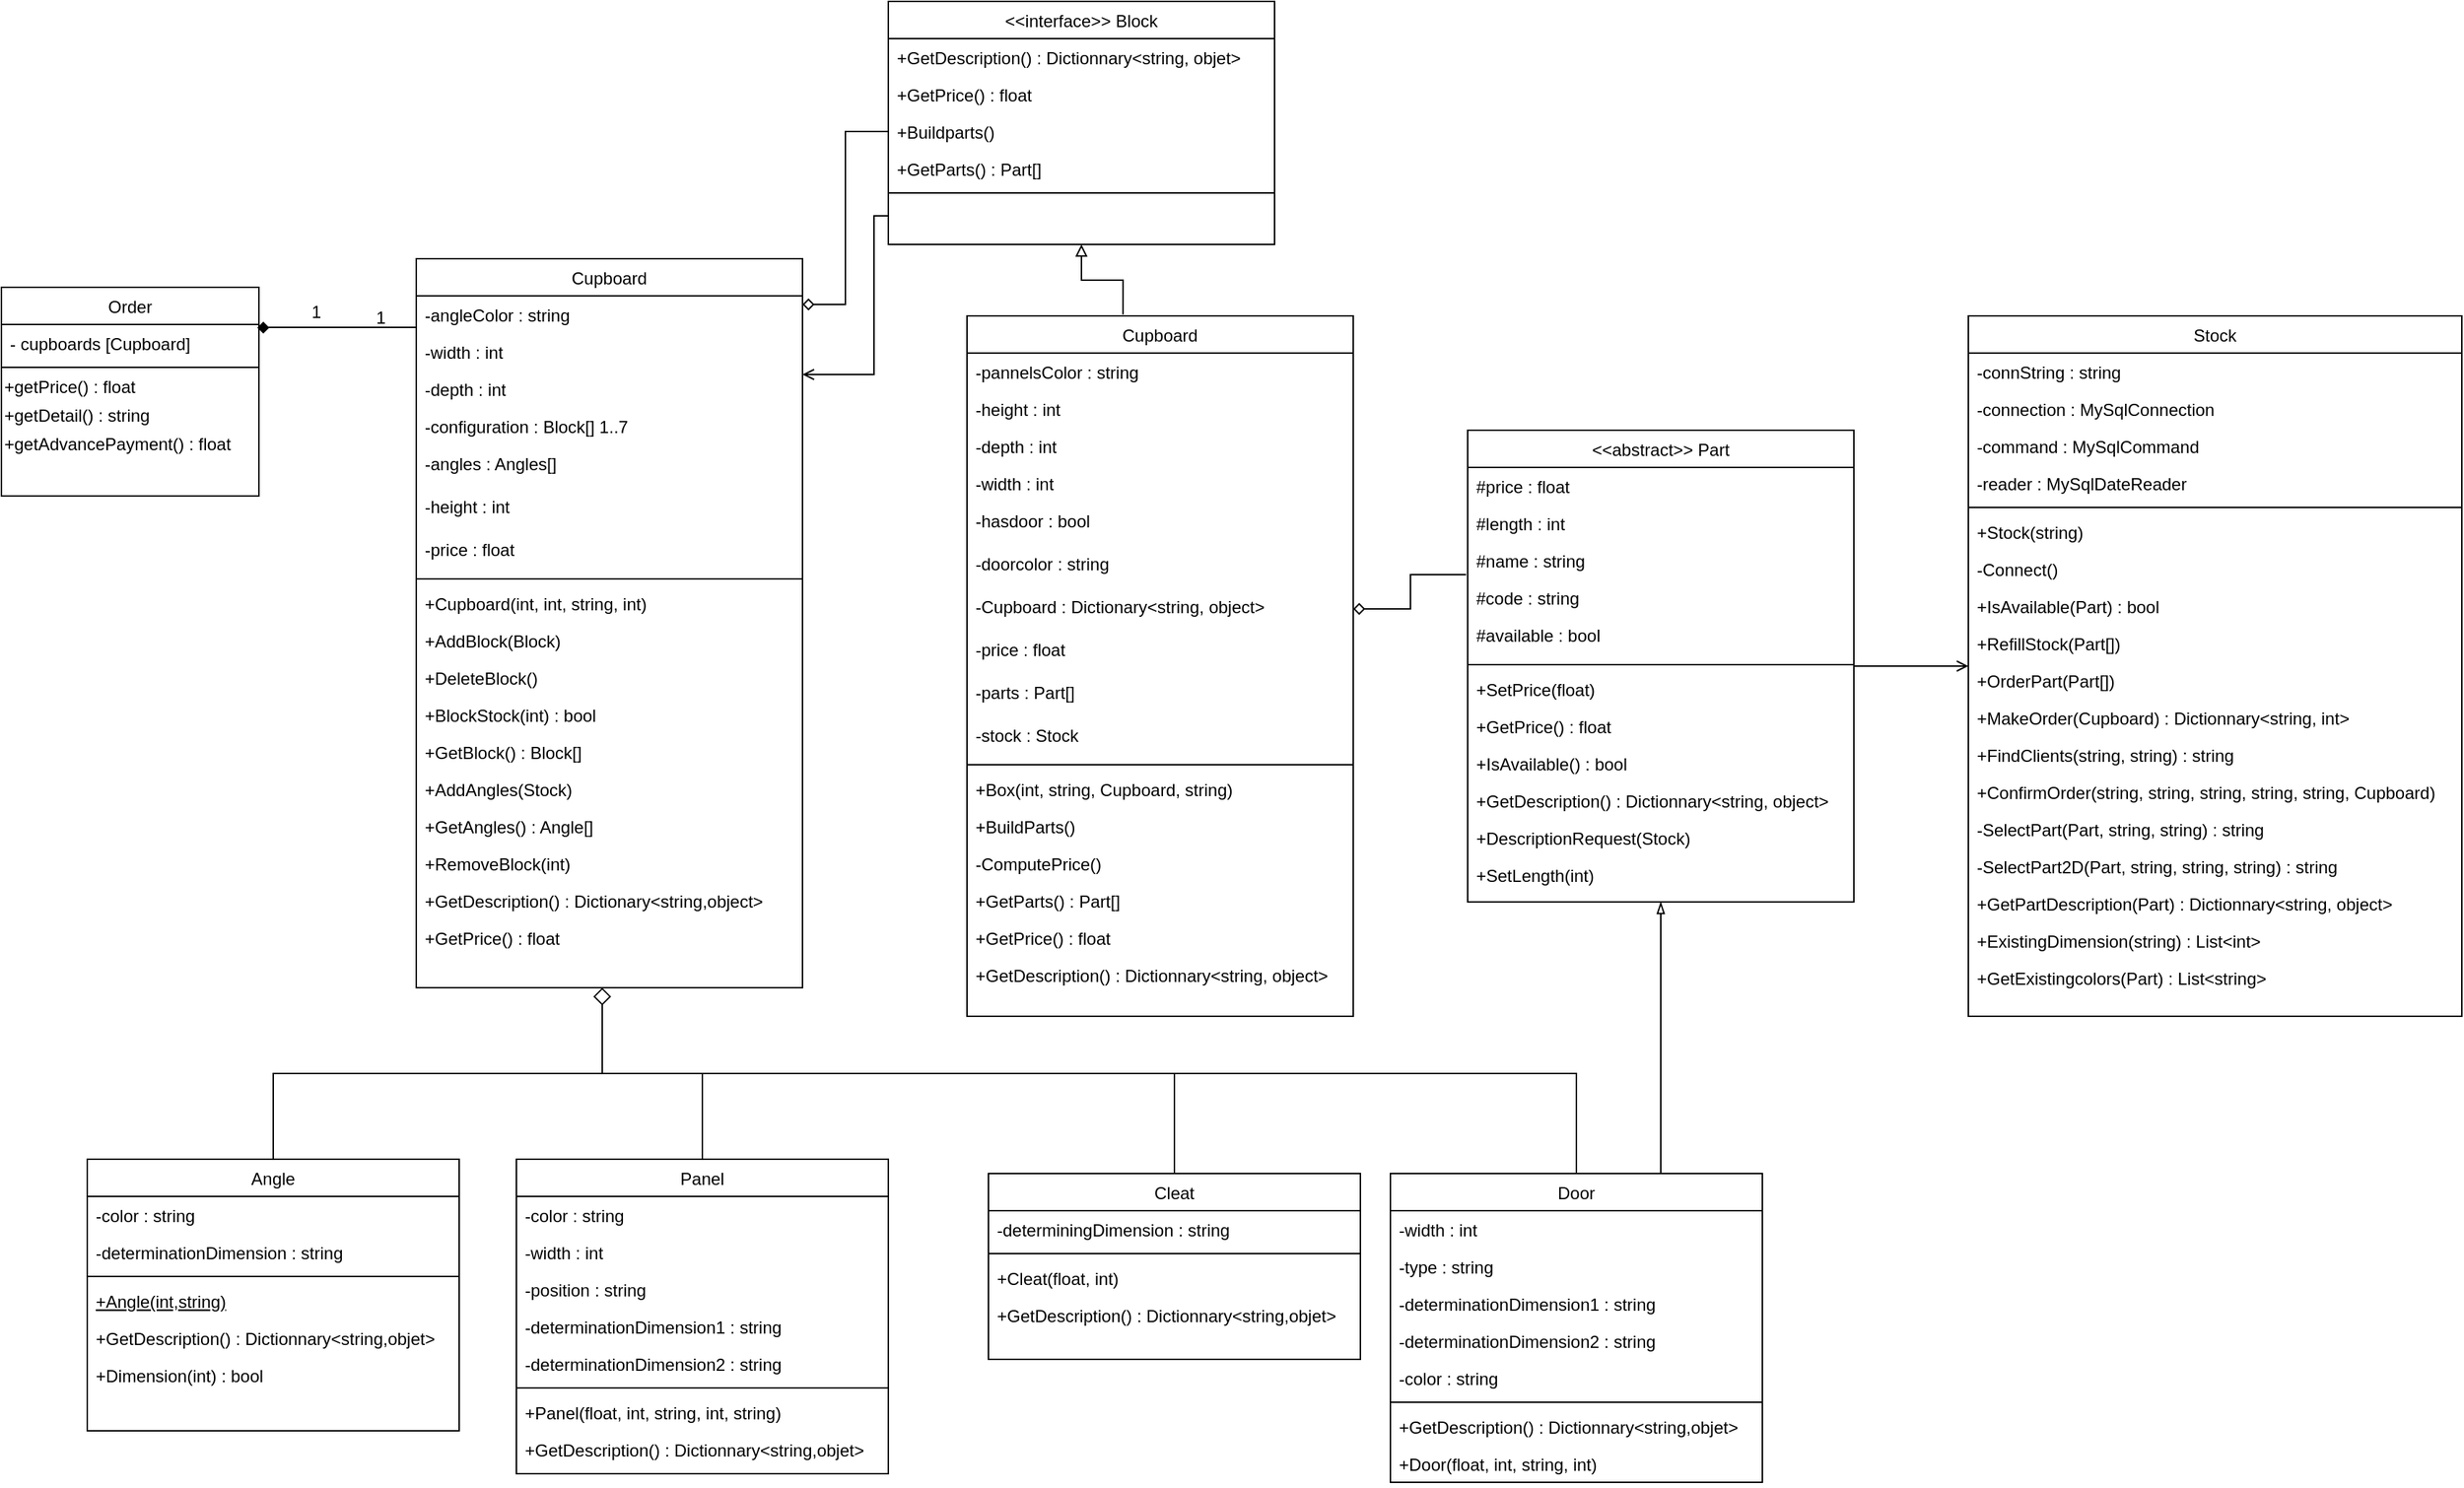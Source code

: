 <mxfile version="12.7.7" type="google"><diagram id="C5RBs43oDa-KdzZeNtuy" name="Page-1"><mxGraphModel dx="1422" dy="1931" grid="1" gridSize="10" guides="1" tooltips="1" connect="1" arrows="1" fold="1" page="1" pageScale="1" pageWidth="827" pageHeight="1169" math="0" shadow="0"><root><mxCell id="WIyWlLk6GJQsqaUBKTNV-0"/><mxCell id="WIyWlLk6GJQsqaUBKTNV-1" parent="WIyWlLk6GJQsqaUBKTNV-0"/><mxCell id="zkfFHV4jXpPFQw0GAbJ--0" value="Order" style="swimlane;fontStyle=0;align=center;verticalAlign=top;childLayout=stackLayout;horizontal=1;startSize=26;horizontalStack=0;resizeParent=1;resizeLast=0;collapsible=1;marginBottom=0;rounded=0;shadow=0;strokeWidth=1;" parent="WIyWlLk6GJQsqaUBKTNV-1" vertex="1"><mxGeometry x="140" y="130" width="180" height="146" as="geometry"><mxRectangle x="230" y="140" width="160" height="26" as="alternateBounds"/></mxGeometry></mxCell><mxCell id="zkfFHV4jXpPFQw0GAbJ--1" value="- cupboards [Cupboard]&#10;" style="text;align=left;verticalAlign=top;spacingLeft=4;spacingRight=4;overflow=hidden;rotatable=0;points=[[0,0.5],[1,0.5]];portConstraint=eastwest;" parent="zkfFHV4jXpPFQw0GAbJ--0" vertex="1"><mxGeometry y="26" width="180" height="26" as="geometry"/></mxCell><mxCell id="zkfFHV4jXpPFQw0GAbJ--4" value="" style="line;html=1;strokeWidth=1;align=left;verticalAlign=middle;spacingTop=-1;spacingLeft=3;spacingRight=3;rotatable=0;labelPosition=right;points=[];portConstraint=eastwest;" parent="zkfFHV4jXpPFQw0GAbJ--0" vertex="1"><mxGeometry y="52" width="180" height="8" as="geometry"/></mxCell><mxCell id="4ODby56vfTiv2fJIroVf-7" value="+getPrice() : float" style="text;html=1;align=left;verticalAlign=middle;resizable=0;points=[];autosize=1;" vertex="1" parent="zkfFHV4jXpPFQw0GAbJ--0"><mxGeometry y="60" width="180" height="20" as="geometry"/></mxCell><mxCell id="4ODby56vfTiv2fJIroVf-6" value="&lt;span style=&quot;&quot;&gt;+getDetail() : string&lt;/span&gt;" style="text;html=1;align=left;verticalAlign=middle;resizable=0;points=[];autosize=1;" vertex="1" parent="zkfFHV4jXpPFQw0GAbJ--0"><mxGeometry y="80" width="180" height="20" as="geometry"/></mxCell><mxCell id="4ODby56vfTiv2fJIroVf-5" value="&lt;span style=&quot;&quot;&gt;+getAdvancePayment() : float&lt;/span&gt;" style="text;html=1;align=left;verticalAlign=middle;resizable=0;points=[];autosize=1;" vertex="1" parent="zkfFHV4jXpPFQw0GAbJ--0"><mxGeometry y="100" width="180" height="20" as="geometry"/></mxCell><mxCell id="zkfFHV4jXpPFQw0GAbJ--6" value="Angle" style="swimlane;fontStyle=0;align=center;verticalAlign=top;childLayout=stackLayout;horizontal=1;startSize=26;horizontalStack=0;resizeParent=1;resizeLast=0;collapsible=1;marginBottom=0;rounded=0;shadow=0;strokeWidth=1;" parent="WIyWlLk6GJQsqaUBKTNV-1" vertex="1"><mxGeometry x="200" y="740" width="260" height="190" as="geometry"><mxRectangle x="130" y="380" width="160" height="26" as="alternateBounds"/></mxGeometry></mxCell><mxCell id="zkfFHV4jXpPFQw0GAbJ--7" value="-color : string" style="text;align=left;verticalAlign=top;spacingLeft=4;spacingRight=4;overflow=hidden;rotatable=0;points=[[0,0.5],[1,0.5]];portConstraint=eastwest;" parent="zkfFHV4jXpPFQw0GAbJ--6" vertex="1"><mxGeometry y="26" width="260" height="26" as="geometry"/></mxCell><mxCell id="zkfFHV4jXpPFQw0GAbJ--8" value="-determinationDimension : string" style="text;align=left;verticalAlign=top;spacingLeft=4;spacingRight=4;overflow=hidden;rotatable=0;points=[[0,0.5],[1,0.5]];portConstraint=eastwest;rounded=0;shadow=0;html=0;" parent="zkfFHV4jXpPFQw0GAbJ--6" vertex="1"><mxGeometry y="52" width="260" height="26" as="geometry"/></mxCell><mxCell id="zkfFHV4jXpPFQw0GAbJ--9" value="" style="line;html=1;strokeWidth=1;align=left;verticalAlign=middle;spacingTop=-1;spacingLeft=3;spacingRight=3;rotatable=0;labelPosition=right;points=[];portConstraint=eastwest;" parent="zkfFHV4jXpPFQw0GAbJ--6" vertex="1"><mxGeometry y="78" width="260" height="8" as="geometry"/></mxCell><mxCell id="zkfFHV4jXpPFQw0GAbJ--10" value="+Angle(int,string)" style="text;align=left;verticalAlign=top;spacingLeft=4;spacingRight=4;overflow=hidden;rotatable=0;points=[[0,0.5],[1,0.5]];portConstraint=eastwest;fontStyle=4" parent="zkfFHV4jXpPFQw0GAbJ--6" vertex="1"><mxGeometry y="86" width="260" height="26" as="geometry"/></mxCell><mxCell id="4ODby56vfTiv2fJIroVf-28" value="+GetDescription() : Dictionnary&lt;string,objet&gt;" style="text;align=left;verticalAlign=top;spacingLeft=4;spacingRight=4;overflow=hidden;rotatable=0;points=[[0,0.5],[1,0.5]];portConstraint=eastwest;" vertex="1" parent="zkfFHV4jXpPFQw0GAbJ--6"><mxGeometry y="112" width="260" height="26" as="geometry"/></mxCell><mxCell id="4ODby56vfTiv2fJIroVf-26" value="+Dimension(int) : bool" style="text;align=left;verticalAlign=top;spacingLeft=4;spacingRight=4;overflow=hidden;rotatable=0;points=[[0,0.5],[1,0.5]];portConstraint=eastwest;" vertex="1" parent="zkfFHV4jXpPFQw0GAbJ--6"><mxGeometry y="138" width="260" height="26" as="geometry"/></mxCell><mxCell id="zkfFHV4jXpPFQw0GAbJ--12" value="" style="endArrow=diamond;endSize=10;endFill=0;shadow=0;strokeWidth=1;rounded=0;edgeStyle=elbowEdgeStyle;elbow=vertical;" parent="WIyWlLk6GJQsqaUBKTNV-1" source="zkfFHV4jXpPFQw0GAbJ--6" edge="1"><mxGeometry width="160" relative="1" as="geometry"><mxPoint x="200" y="203" as="sourcePoint"/><mxPoint x="560" y="620" as="targetPoint"/></mxGeometry></mxCell><mxCell id="4ODby56vfTiv2fJIroVf-38" value="" style="edgeStyle=orthogonalEdgeStyle;rounded=0;orthogonalLoop=1;jettySize=auto;html=1;endArrow=none;endFill=0;" edge="1" parent="WIyWlLk6GJQsqaUBKTNV-1" target="4ODby56vfTiv2fJIroVf-29"><mxGeometry relative="1" as="geometry"><mxPoint x="630" y="680" as="sourcePoint"/><Array as="points"><mxPoint x="610" y="680"/><mxPoint x="950" y="680"/></Array></mxGeometry></mxCell><mxCell id="zkfFHV4jXpPFQw0GAbJ--13" value="Panel" style="swimlane;fontStyle=0;align=center;verticalAlign=top;childLayout=stackLayout;horizontal=1;startSize=26;horizontalStack=0;resizeParent=1;resizeLast=0;collapsible=1;marginBottom=0;rounded=0;shadow=0;strokeWidth=1;" parent="WIyWlLk6GJQsqaUBKTNV-1" vertex="1"><mxGeometry x="500" y="740" width="260" height="220" as="geometry"><mxRectangle x="340" y="380" width="170" height="26" as="alternateBounds"/></mxGeometry></mxCell><mxCell id="zkfFHV4jXpPFQw0GAbJ--14" value="-color : string" style="text;align=left;verticalAlign=top;spacingLeft=4;spacingRight=4;overflow=hidden;rotatable=0;points=[[0,0.5],[1,0.5]];portConstraint=eastwest;" parent="zkfFHV4jXpPFQw0GAbJ--13" vertex="1"><mxGeometry y="26" width="260" height="26" as="geometry"/></mxCell><mxCell id="4ODby56vfTiv2fJIroVf-20" value="-width : int" style="text;align=left;verticalAlign=top;spacingLeft=4;spacingRight=4;overflow=hidden;rotatable=0;points=[[0,0.5],[1,0.5]];portConstraint=eastwest;" vertex="1" parent="zkfFHV4jXpPFQw0GAbJ--13"><mxGeometry y="52" width="260" height="26" as="geometry"/></mxCell><mxCell id="4ODby56vfTiv2fJIroVf-21" value="-position : string" style="text;align=left;verticalAlign=top;spacingLeft=4;spacingRight=4;overflow=hidden;rotatable=0;points=[[0,0.5],[1,0.5]];portConstraint=eastwest;" vertex="1" parent="zkfFHV4jXpPFQw0GAbJ--13"><mxGeometry y="78" width="260" height="26" as="geometry"/></mxCell><mxCell id="4ODby56vfTiv2fJIroVf-22" value="-determinationDimension1 : string" style="text;align=left;verticalAlign=top;spacingLeft=4;spacingRight=4;overflow=hidden;rotatable=0;points=[[0,0.5],[1,0.5]];portConstraint=eastwest;" vertex="1" parent="zkfFHV4jXpPFQw0GAbJ--13"><mxGeometry y="104" width="260" height="26" as="geometry"/></mxCell><mxCell id="4ODby56vfTiv2fJIroVf-23" value="-determinationDimension2 : string" style="text;align=left;verticalAlign=top;spacingLeft=4;spacingRight=4;overflow=hidden;rotatable=0;points=[[0,0.5],[1,0.5]];portConstraint=eastwest;" vertex="1" parent="zkfFHV4jXpPFQw0GAbJ--13"><mxGeometry y="130" width="260" height="26" as="geometry"/></mxCell><mxCell id="zkfFHV4jXpPFQw0GAbJ--15" value="" style="line;html=1;strokeWidth=1;align=left;verticalAlign=middle;spacingTop=-1;spacingLeft=3;spacingRight=3;rotatable=0;labelPosition=right;points=[];portConstraint=eastwest;" parent="zkfFHV4jXpPFQw0GAbJ--13" vertex="1"><mxGeometry y="156" width="260" height="8" as="geometry"/></mxCell><mxCell id="zkfFHV4jXpPFQw0GAbJ--11" value="+Panel(float, int, string, int, string)" style="text;align=left;verticalAlign=top;spacingLeft=4;spacingRight=4;overflow=hidden;rotatable=0;points=[[0,0.5],[1,0.5]];portConstraint=eastwest;" parent="zkfFHV4jXpPFQw0GAbJ--13" vertex="1"><mxGeometry y="164" width="260" height="26" as="geometry"/></mxCell><mxCell id="4ODby56vfTiv2fJIroVf-24" value="+GetDescription() : Dictionnary&lt;string,objet&gt;" style="text;align=left;verticalAlign=top;spacingLeft=4;spacingRight=4;overflow=hidden;rotatable=0;points=[[0,0.5],[1,0.5]];portConstraint=eastwest;" vertex="1" parent="zkfFHV4jXpPFQw0GAbJ--13"><mxGeometry y="190" width="260" height="26" as="geometry"/></mxCell><mxCell id="4ODby56vfTiv2fJIroVf-70" value="" style="edgeStyle=orthogonalEdgeStyle;rounded=0;orthogonalLoop=1;jettySize=auto;html=1;endArrow=none;endFill=0;" edge="1" parent="WIyWlLk6GJQsqaUBKTNV-1" source="4ODby56vfTiv2fJIroVf-29" target="4ODby56vfTiv2fJIroVf-61"><mxGeometry relative="1" as="geometry"><Array as="points"><mxPoint x="950" y="680"/><mxPoint x="1290" y="680"/></Array></mxGeometry></mxCell><mxCell id="4ODby56vfTiv2fJIroVf-179" value="" style="edgeStyle=orthogonalEdgeStyle;rounded=0;orthogonalLoop=1;jettySize=auto;html=1;endArrow=blockThin;endFill=0;exitX=0.75;exitY=0;exitDx=0;exitDy=0;entryX=0.5;entryY=1;entryDx=0;entryDy=0;" edge="1" parent="WIyWlLk6GJQsqaUBKTNV-1" source="4ODby56vfTiv2fJIroVf-29" target="4ODby56vfTiv2fJIroVf-125"><mxGeometry relative="1" as="geometry"><mxPoint x="1210" y="560" as="targetPoint"/><Array as="points"><mxPoint x="1300" y="750"/></Array></mxGeometry></mxCell><mxCell id="4ODby56vfTiv2fJIroVf-29" value="Door" style="swimlane;fontStyle=0;align=center;verticalAlign=top;childLayout=stackLayout;horizontal=1;startSize=26;horizontalStack=0;resizeParent=1;resizeLast=0;collapsible=1;marginBottom=0;rounded=0;shadow=0;strokeWidth=1;" vertex="1" parent="WIyWlLk6GJQsqaUBKTNV-1"><mxGeometry x="1111" y="750" width="260" height="216" as="geometry"><mxRectangle x="340" y="380" width="170" height="26" as="alternateBounds"/></mxGeometry></mxCell><mxCell id="4ODby56vfTiv2fJIroVf-59" value="-width : int" style="text;align=left;verticalAlign=top;spacingLeft=4;spacingRight=4;overflow=hidden;rotatable=0;points=[[0,0.5],[1,0.5]];portConstraint=eastwest;" vertex="1" parent="4ODby56vfTiv2fJIroVf-29"><mxGeometry y="26" width="260" height="26" as="geometry"/></mxCell><mxCell id="4ODby56vfTiv2fJIroVf-31" value="-type : string" style="text;align=left;verticalAlign=top;spacingLeft=4;spacingRight=4;overflow=hidden;rotatable=0;points=[[0,0.5],[1,0.5]];portConstraint=eastwest;" vertex="1" parent="4ODby56vfTiv2fJIroVf-29"><mxGeometry y="52" width="260" height="26" as="geometry"/></mxCell><mxCell id="4ODby56vfTiv2fJIroVf-33" value="-determinationDimension1 : string" style="text;align=left;verticalAlign=top;spacingLeft=4;spacingRight=4;overflow=hidden;rotatable=0;points=[[0,0.5],[1,0.5]];portConstraint=eastwest;" vertex="1" parent="4ODby56vfTiv2fJIroVf-29"><mxGeometry y="78" width="260" height="26" as="geometry"/></mxCell><mxCell id="4ODby56vfTiv2fJIroVf-34" value="-determinationDimension2 : string" style="text;align=left;verticalAlign=top;spacingLeft=4;spacingRight=4;overflow=hidden;rotatable=0;points=[[0,0.5],[1,0.5]];portConstraint=eastwest;" vertex="1" parent="4ODby56vfTiv2fJIroVf-29"><mxGeometry y="104" width="260" height="26" as="geometry"/></mxCell><mxCell id="4ODby56vfTiv2fJIroVf-55" value="-color : string" style="text;align=left;verticalAlign=top;spacingLeft=4;spacingRight=4;overflow=hidden;rotatable=0;points=[[0,0.5],[1,0.5]];portConstraint=eastwest;" vertex="1" parent="4ODby56vfTiv2fJIroVf-29"><mxGeometry y="130" width="260" height="26" as="geometry"/></mxCell><mxCell id="4ODby56vfTiv2fJIroVf-35" value="" style="line;html=1;strokeWidth=1;align=left;verticalAlign=middle;spacingTop=-1;spacingLeft=3;spacingRight=3;rotatable=0;labelPosition=right;points=[];portConstraint=eastwest;" vertex="1" parent="4ODby56vfTiv2fJIroVf-29"><mxGeometry y="156" width="260" height="8" as="geometry"/></mxCell><mxCell id="4ODby56vfTiv2fJIroVf-37" value="+GetDescription() : Dictionnary&lt;string,objet&gt;" style="text;align=left;verticalAlign=top;spacingLeft=4;spacingRight=4;overflow=hidden;rotatable=0;points=[[0,0.5],[1,0.5]];portConstraint=eastwest;" vertex="1" parent="4ODby56vfTiv2fJIroVf-29"><mxGeometry y="164" width="260" height="26" as="geometry"/></mxCell><mxCell id="4ODby56vfTiv2fJIroVf-60" value="+Door(float, int, string, int)" style="text;align=left;verticalAlign=top;spacingLeft=4;spacingRight=4;overflow=hidden;rotatable=0;points=[[0,0.5],[1,0.5]];portConstraint=eastwest;" vertex="1" parent="4ODby56vfTiv2fJIroVf-29"><mxGeometry y="190" width="260" height="26" as="geometry"/></mxCell><mxCell id="4ODby56vfTiv2fJIroVf-61" value="Cleat" style="swimlane;fontStyle=0;align=center;verticalAlign=top;childLayout=stackLayout;horizontal=1;startSize=26;horizontalStack=0;resizeParent=1;resizeLast=0;collapsible=1;marginBottom=0;rounded=0;shadow=0;strokeWidth=1;" vertex="1" parent="WIyWlLk6GJQsqaUBKTNV-1"><mxGeometry x="830" y="750" width="260" height="130" as="geometry"><mxRectangle x="340" y="380" width="170" height="26" as="alternateBounds"/></mxGeometry></mxCell><mxCell id="4ODby56vfTiv2fJIroVf-62" value="-determiningDimension : string" style="text;align=left;verticalAlign=top;spacingLeft=4;spacingRight=4;overflow=hidden;rotatable=0;points=[[0,0.5],[1,0.5]];portConstraint=eastwest;" vertex="1" parent="4ODby56vfTiv2fJIroVf-61"><mxGeometry y="26" width="260" height="26" as="geometry"/></mxCell><mxCell id="4ODby56vfTiv2fJIroVf-67" value="" style="line;html=1;strokeWidth=1;align=left;verticalAlign=middle;spacingTop=-1;spacingLeft=3;spacingRight=3;rotatable=0;labelPosition=right;points=[];portConstraint=eastwest;" vertex="1" parent="4ODby56vfTiv2fJIroVf-61"><mxGeometry y="52" width="260" height="8" as="geometry"/></mxCell><mxCell id="4ODby56vfTiv2fJIroVf-69" value="+Cleat(float, int)" style="text;align=left;verticalAlign=top;spacingLeft=4;spacingRight=4;overflow=hidden;rotatable=0;points=[[0,0.5],[1,0.5]];portConstraint=eastwest;" vertex="1" parent="4ODby56vfTiv2fJIroVf-61"><mxGeometry y="60" width="260" height="26" as="geometry"/></mxCell><mxCell id="4ODby56vfTiv2fJIroVf-68" value="+GetDescription() : Dictionnary&lt;string,objet&gt;" style="text;align=left;verticalAlign=top;spacingLeft=4;spacingRight=4;overflow=hidden;rotatable=0;points=[[0,0.5],[1,0.5]];portConstraint=eastwest;" vertex="1" parent="4ODby56vfTiv2fJIroVf-61"><mxGeometry y="86" width="260" height="26" as="geometry"/></mxCell><mxCell id="zkfFHV4jXpPFQw0GAbJ--16" value="" style="endArrow=none;endSize=10;endFill=0;shadow=0;strokeWidth=1;rounded=0;edgeStyle=elbowEdgeStyle;elbow=vertical;" parent="WIyWlLk6GJQsqaUBKTNV-1" source="zkfFHV4jXpPFQw0GAbJ--13" edge="1"><mxGeometry width="160" relative="1" as="geometry"><mxPoint x="210" y="373" as="sourcePoint"/><mxPoint x="560" y="680" as="targetPoint"/><Array as="points"><mxPoint x="450" y="680"/></Array></mxGeometry></mxCell><mxCell id="zkfFHV4jXpPFQw0GAbJ--17" value="Cupboard" style="swimlane;fontStyle=0;align=center;verticalAlign=top;childLayout=stackLayout;horizontal=1;startSize=26;horizontalStack=0;resizeParent=1;resizeLast=0;collapsible=1;marginBottom=0;rounded=0;shadow=0;strokeWidth=1;" parent="WIyWlLk6GJQsqaUBKTNV-1" vertex="1"><mxGeometry x="430" y="110" width="270" height="510" as="geometry"><mxRectangle x="550" y="140" width="160" height="26" as="alternateBounds"/></mxGeometry></mxCell><mxCell id="zkfFHV4jXpPFQw0GAbJ--18" value="-angleColor : string" style="text;align=left;verticalAlign=top;spacingLeft=4;spacingRight=4;overflow=hidden;rotatable=0;points=[[0,0.5],[1,0.5]];portConstraint=eastwest;" parent="zkfFHV4jXpPFQw0GAbJ--17" vertex="1"><mxGeometry y="26" width="270" height="26" as="geometry"/></mxCell><mxCell id="zkfFHV4jXpPFQw0GAbJ--19" value="-width : int" style="text;align=left;verticalAlign=top;spacingLeft=4;spacingRight=4;overflow=hidden;rotatable=0;points=[[0,0.5],[1,0.5]];portConstraint=eastwest;rounded=0;shadow=0;html=0;" parent="zkfFHV4jXpPFQw0GAbJ--17" vertex="1"><mxGeometry y="52" width="270" height="26" as="geometry"/></mxCell><mxCell id="zkfFHV4jXpPFQw0GAbJ--20" value="-depth : int" style="text;align=left;verticalAlign=top;spacingLeft=4;spacingRight=4;overflow=hidden;rotatable=0;points=[[0,0.5],[1,0.5]];portConstraint=eastwest;rounded=0;shadow=0;html=0;" parent="zkfFHV4jXpPFQw0GAbJ--17" vertex="1"><mxGeometry y="78" width="270" height="26" as="geometry"/></mxCell><mxCell id="zkfFHV4jXpPFQw0GAbJ--21" value="-configuration : Block[] 1..7" style="text;align=left;verticalAlign=top;spacingLeft=4;spacingRight=4;overflow=hidden;rotatable=0;points=[[0,0.5],[1,0.5]];portConstraint=eastwest;rounded=0;shadow=0;html=0;" parent="zkfFHV4jXpPFQw0GAbJ--17" vertex="1"><mxGeometry y="104" width="270" height="26" as="geometry"/></mxCell><mxCell id="zkfFHV4jXpPFQw0GAbJ--22" value="-angles : Angles[]&#10;" style="text;align=left;verticalAlign=top;spacingLeft=4;spacingRight=4;overflow=hidden;rotatable=0;points=[[0,0.5],[1,0.5]];portConstraint=eastwest;rounded=0;shadow=0;html=0;" parent="zkfFHV4jXpPFQw0GAbJ--17" vertex="1"><mxGeometry y="130" width="270" height="30" as="geometry"/></mxCell><mxCell id="4ODby56vfTiv2fJIroVf-8" value="-height : int" style="text;align=left;verticalAlign=top;spacingLeft=4;spacingRight=4;overflow=hidden;rotatable=0;points=[[0,0.5],[1,0.5]];portConstraint=eastwest;rounded=0;shadow=0;html=0;" vertex="1" parent="zkfFHV4jXpPFQw0GAbJ--17"><mxGeometry y="160" width="270" height="30" as="geometry"/></mxCell><mxCell id="4ODby56vfTiv2fJIroVf-9" value="-price : float" style="text;align=left;verticalAlign=top;spacingLeft=4;spacingRight=4;overflow=hidden;rotatable=0;points=[[0,0.5],[1,0.5]];portConstraint=eastwest;rounded=0;shadow=0;html=0;" vertex="1" parent="zkfFHV4jXpPFQw0GAbJ--17"><mxGeometry y="190" width="270" height="30" as="geometry"/></mxCell><mxCell id="zkfFHV4jXpPFQw0GAbJ--23" value="" style="line;html=1;strokeWidth=1;align=left;verticalAlign=middle;spacingTop=-1;spacingLeft=3;spacingRight=3;rotatable=0;labelPosition=right;points=[];portConstraint=eastwest;" parent="zkfFHV4jXpPFQw0GAbJ--17" vertex="1"><mxGeometry y="220" width="270" height="8" as="geometry"/></mxCell><mxCell id="zkfFHV4jXpPFQw0GAbJ--24" value="+Cupboard(int, int, string, int)" style="text;align=left;verticalAlign=top;spacingLeft=4;spacingRight=4;overflow=hidden;rotatable=0;points=[[0,0.5],[1,0.5]];portConstraint=eastwest;" parent="zkfFHV4jXpPFQw0GAbJ--17" vertex="1"><mxGeometry y="228" width="270" height="26" as="geometry"/></mxCell><mxCell id="zkfFHV4jXpPFQw0GAbJ--25" value="+AddBlock(Block)" style="text;align=left;verticalAlign=top;spacingLeft=4;spacingRight=4;overflow=hidden;rotatable=0;points=[[0,0.5],[1,0.5]];portConstraint=eastwest;" parent="zkfFHV4jXpPFQw0GAbJ--17" vertex="1"><mxGeometry y="254" width="270" height="26" as="geometry"/></mxCell><mxCell id="4ODby56vfTiv2fJIroVf-10" value="+DeleteBlock()" style="text;align=left;verticalAlign=top;spacingLeft=4;spacingRight=4;overflow=hidden;rotatable=0;points=[[0,0.5],[1,0.5]];portConstraint=eastwest;" vertex="1" parent="zkfFHV4jXpPFQw0GAbJ--17"><mxGeometry y="280" width="270" height="26" as="geometry"/></mxCell><mxCell id="4ODby56vfTiv2fJIroVf-11" value="+BlockStock(int) : bool" style="text;align=left;verticalAlign=top;spacingLeft=4;spacingRight=4;overflow=hidden;rotatable=0;points=[[0,0.5],[1,0.5]];portConstraint=eastwest;" vertex="1" parent="zkfFHV4jXpPFQw0GAbJ--17"><mxGeometry y="306" width="270" height="26" as="geometry"/></mxCell><mxCell id="4ODby56vfTiv2fJIroVf-12" value="+GetBlock() : Block[]" style="text;align=left;verticalAlign=top;spacingLeft=4;spacingRight=4;overflow=hidden;rotatable=0;points=[[0,0.5],[1,0.5]];portConstraint=eastwest;" vertex="1" parent="zkfFHV4jXpPFQw0GAbJ--17"><mxGeometry y="332" width="270" height="26" as="geometry"/></mxCell><mxCell id="4ODby56vfTiv2fJIroVf-13" value="+AddAngles(Stock)" style="text;align=left;verticalAlign=top;spacingLeft=4;spacingRight=4;overflow=hidden;rotatable=0;points=[[0,0.5],[1,0.5]];portConstraint=eastwest;" vertex="1" parent="zkfFHV4jXpPFQw0GAbJ--17"><mxGeometry y="358" width="270" height="26" as="geometry"/></mxCell><mxCell id="4ODby56vfTiv2fJIroVf-14" value="+GetAngles() : Angle[]" style="text;align=left;verticalAlign=top;spacingLeft=4;spacingRight=4;overflow=hidden;rotatable=0;points=[[0,0.5],[1,0.5]];portConstraint=eastwest;" vertex="1" parent="zkfFHV4jXpPFQw0GAbJ--17"><mxGeometry y="384" width="270" height="26" as="geometry"/></mxCell><mxCell id="4ODby56vfTiv2fJIroVf-15" value="+RemoveBlock(int)" style="text;align=left;verticalAlign=top;spacingLeft=4;spacingRight=4;overflow=hidden;rotatable=0;points=[[0,0.5],[1,0.5]];portConstraint=eastwest;" vertex="1" parent="zkfFHV4jXpPFQw0GAbJ--17"><mxGeometry y="410" width="270" height="26" as="geometry"/></mxCell><mxCell id="4ODby56vfTiv2fJIroVf-17" value="+GetDescription() : Dictionary&lt;string,object&gt;" style="text;align=left;verticalAlign=top;spacingLeft=4;spacingRight=4;overflow=hidden;rotatable=0;points=[[0,0.5],[1,0.5]];portConstraint=eastwest;" vertex="1" parent="zkfFHV4jXpPFQw0GAbJ--17"><mxGeometry y="436" width="270" height="26" as="geometry"/></mxCell><mxCell id="4ODby56vfTiv2fJIroVf-18" value="+GetPrice() : float" style="text;align=left;verticalAlign=top;spacingLeft=4;spacingRight=4;overflow=hidden;rotatable=0;points=[[0,0.5],[1,0.5]];portConstraint=eastwest;" vertex="1" parent="zkfFHV4jXpPFQw0GAbJ--17"><mxGeometry y="462" width="270" height="26" as="geometry"/></mxCell><mxCell id="4ODby56vfTiv2fJIroVf-113" value="" style="edgeStyle=orthogonalEdgeStyle;rounded=0;orthogonalLoop=1;jettySize=auto;html=1;endArrow=block;endFill=0;exitX=0.404;exitY=-0.002;exitDx=0;exitDy=0;exitPerimeter=0;entryX=0.5;entryY=1;entryDx=0;entryDy=0;" edge="1" parent="WIyWlLk6GJQsqaUBKTNV-1" source="4ODby56vfTiv2fJIroVf-94" target="4ODby56vfTiv2fJIroVf-72"><mxGeometry relative="1" as="geometry"><mxPoint x="870" y="100" as="targetPoint"/></mxGeometry></mxCell><mxCell id="4ODby56vfTiv2fJIroVf-123" value="" style="edgeStyle=orthogonalEdgeStyle;rounded=0;orthogonalLoop=1;jettySize=auto;html=1;endArrow=open;endFill=0;" edge="1" parent="WIyWlLk6GJQsqaUBKTNV-1"><mxGeometry relative="1" as="geometry"><mxPoint x="760" y="70" as="sourcePoint"/><mxPoint x="700" y="191" as="targetPoint"/><Array as="points"><mxPoint x="760" y="80"/><mxPoint x="750" y="80"/><mxPoint x="750" y="191"/></Array></mxGeometry></mxCell><mxCell id="4ODby56vfTiv2fJIroVf-72" value="&lt;&lt;interface&gt;&gt; Block" style="swimlane;fontStyle=0;align=center;verticalAlign=top;childLayout=stackLayout;horizontal=1;startSize=26;horizontalStack=0;resizeParent=1;resizeLast=0;collapsible=1;marginBottom=0;rounded=0;shadow=0;strokeWidth=1;" vertex="1" parent="WIyWlLk6GJQsqaUBKTNV-1"><mxGeometry x="760" y="-70" width="270" height="170" as="geometry"><mxRectangle x="550" y="140" width="160" height="26" as="alternateBounds"/></mxGeometry></mxCell><mxCell id="4ODby56vfTiv2fJIroVf-73" value="+GetDescription() : Dictionnary&lt;string, objet&gt;" style="text;align=left;verticalAlign=top;spacingLeft=4;spacingRight=4;overflow=hidden;rotatable=0;points=[[0,0.5],[1,0.5]];portConstraint=eastwest;" vertex="1" parent="4ODby56vfTiv2fJIroVf-72"><mxGeometry y="26" width="270" height="26" as="geometry"/></mxCell><mxCell id="4ODby56vfTiv2fJIroVf-74" value="+GetPrice() : float" style="text;align=left;verticalAlign=top;spacingLeft=4;spacingRight=4;overflow=hidden;rotatable=0;points=[[0,0.5],[1,0.5]];portConstraint=eastwest;rounded=0;shadow=0;html=0;" vertex="1" parent="4ODby56vfTiv2fJIroVf-72"><mxGeometry y="52" width="270" height="26" as="geometry"/></mxCell><mxCell id="4ODby56vfTiv2fJIroVf-75" value="+Buildparts()" style="text;align=left;verticalAlign=top;spacingLeft=4;spacingRight=4;overflow=hidden;rotatable=0;points=[[0,0.5],[1,0.5]];portConstraint=eastwest;rounded=0;shadow=0;html=0;" vertex="1" parent="4ODby56vfTiv2fJIroVf-72"><mxGeometry y="78" width="270" height="26" as="geometry"/></mxCell><mxCell id="4ODby56vfTiv2fJIroVf-76" value="+GetParts() : Part[]" style="text;align=left;verticalAlign=top;spacingLeft=4;spacingRight=4;overflow=hidden;rotatable=0;points=[[0,0.5],[1,0.5]];portConstraint=eastwest;rounded=0;shadow=0;html=0;" vertex="1" parent="4ODby56vfTiv2fJIroVf-72"><mxGeometry y="104" width="270" height="26" as="geometry"/></mxCell><mxCell id="4ODby56vfTiv2fJIroVf-80" value="" style="line;html=1;strokeWidth=1;align=left;verticalAlign=middle;spacingTop=-1;spacingLeft=3;spacingRight=3;rotatable=0;labelPosition=right;points=[];portConstraint=eastwest;" vertex="1" parent="4ODby56vfTiv2fJIroVf-72"><mxGeometry y="130" width="270" height="8" as="geometry"/></mxCell><mxCell id="4ODby56vfTiv2fJIroVf-94" value="Cupboard" style="swimlane;fontStyle=0;align=center;verticalAlign=top;childLayout=stackLayout;horizontal=1;startSize=26;horizontalStack=0;resizeParent=1;resizeLast=0;collapsible=1;marginBottom=0;rounded=0;shadow=0;strokeWidth=1;" vertex="1" parent="WIyWlLk6GJQsqaUBKTNV-1"><mxGeometry x="815" y="150" width="270" height="490" as="geometry"><mxRectangle x="550" y="140" width="160" height="26" as="alternateBounds"/></mxGeometry></mxCell><mxCell id="4ODby56vfTiv2fJIroVf-95" value="-pannelsColor : string" style="text;align=left;verticalAlign=top;spacingLeft=4;spacingRight=4;overflow=hidden;rotatable=0;points=[[0,0.5],[1,0.5]];portConstraint=eastwest;" vertex="1" parent="4ODby56vfTiv2fJIroVf-94"><mxGeometry y="26" width="270" height="26" as="geometry"/></mxCell><mxCell id="4ODby56vfTiv2fJIroVf-96" value="-height : int" style="text;align=left;verticalAlign=top;spacingLeft=4;spacingRight=4;overflow=hidden;rotatable=0;points=[[0,0.5],[1,0.5]];portConstraint=eastwest;rounded=0;shadow=0;html=0;" vertex="1" parent="4ODby56vfTiv2fJIroVf-94"><mxGeometry y="52" width="270" height="26" as="geometry"/></mxCell><mxCell id="4ODby56vfTiv2fJIroVf-97" value="-depth : int" style="text;align=left;verticalAlign=top;spacingLeft=4;spacingRight=4;overflow=hidden;rotatable=0;points=[[0,0.5],[1,0.5]];portConstraint=eastwest;rounded=0;shadow=0;html=0;" vertex="1" parent="4ODby56vfTiv2fJIroVf-94"><mxGeometry y="78" width="270" height="26" as="geometry"/></mxCell><mxCell id="4ODby56vfTiv2fJIroVf-98" value="-width : int" style="text;align=left;verticalAlign=top;spacingLeft=4;spacingRight=4;overflow=hidden;rotatable=0;points=[[0,0.5],[1,0.5]];portConstraint=eastwest;rounded=0;shadow=0;html=0;" vertex="1" parent="4ODby56vfTiv2fJIroVf-94"><mxGeometry y="104" width="270" height="26" as="geometry"/></mxCell><mxCell id="4ODby56vfTiv2fJIroVf-99" value="-hasdoor : bool" style="text;align=left;verticalAlign=top;spacingLeft=4;spacingRight=4;overflow=hidden;rotatable=0;points=[[0,0.5],[1,0.5]];portConstraint=eastwest;rounded=0;shadow=0;html=0;" vertex="1" parent="4ODby56vfTiv2fJIroVf-94"><mxGeometry y="130" width="270" height="30" as="geometry"/></mxCell><mxCell id="4ODby56vfTiv2fJIroVf-100" value="-doorcolor : string" style="text;align=left;verticalAlign=top;spacingLeft=4;spacingRight=4;overflow=hidden;rotatable=0;points=[[0,0.5],[1,0.5]];portConstraint=eastwest;rounded=0;shadow=0;html=0;" vertex="1" parent="4ODby56vfTiv2fJIroVf-94"><mxGeometry y="160" width="270" height="30" as="geometry"/></mxCell><mxCell id="4ODby56vfTiv2fJIroVf-101" value="-Cupboard : Dictionary&lt;string, object&gt;" style="text;align=left;verticalAlign=top;spacingLeft=4;spacingRight=4;overflow=hidden;rotatable=0;points=[[0,0.5],[1,0.5]];portConstraint=eastwest;rounded=0;shadow=0;html=0;" vertex="1" parent="4ODby56vfTiv2fJIroVf-94"><mxGeometry y="190" width="270" height="30" as="geometry"/></mxCell><mxCell id="4ODby56vfTiv2fJIroVf-114" value="-price : float" style="text;align=left;verticalAlign=top;spacingLeft=4;spacingRight=4;overflow=hidden;rotatable=0;points=[[0,0.5],[1,0.5]];portConstraint=eastwest;rounded=0;shadow=0;html=0;" vertex="1" parent="4ODby56vfTiv2fJIroVf-94"><mxGeometry y="220" width="270" height="30" as="geometry"/></mxCell><mxCell id="4ODby56vfTiv2fJIroVf-115" value="-parts : Part[]" style="text;align=left;verticalAlign=top;spacingLeft=4;spacingRight=4;overflow=hidden;rotatable=0;points=[[0,0.5],[1,0.5]];portConstraint=eastwest;rounded=0;shadow=0;html=0;" vertex="1" parent="4ODby56vfTiv2fJIroVf-94"><mxGeometry y="250" width="270" height="30" as="geometry"/></mxCell><mxCell id="4ODby56vfTiv2fJIroVf-116" value="-stock : Stock" style="text;align=left;verticalAlign=top;spacingLeft=4;spacingRight=4;overflow=hidden;rotatable=0;points=[[0,0.5],[1,0.5]];portConstraint=eastwest;rounded=0;shadow=0;html=0;" vertex="1" parent="4ODby56vfTiv2fJIroVf-94"><mxGeometry y="280" width="270" height="30" as="geometry"/></mxCell><mxCell id="4ODby56vfTiv2fJIroVf-102" value="" style="line;html=1;strokeWidth=1;align=left;verticalAlign=middle;spacingTop=-1;spacingLeft=3;spacingRight=3;rotatable=0;labelPosition=right;points=[];portConstraint=eastwest;" vertex="1" parent="4ODby56vfTiv2fJIroVf-94"><mxGeometry y="310" width="270" height="8" as="geometry"/></mxCell><mxCell id="4ODby56vfTiv2fJIroVf-103" value="+Box(int, string, Cupboard, string)" style="text;align=left;verticalAlign=top;spacingLeft=4;spacingRight=4;overflow=hidden;rotatable=0;points=[[0,0.5],[1,0.5]];portConstraint=eastwest;" vertex="1" parent="4ODby56vfTiv2fJIroVf-94"><mxGeometry y="318" width="270" height="26" as="geometry"/></mxCell><mxCell id="4ODby56vfTiv2fJIroVf-104" value="+BuildParts()" style="text;align=left;verticalAlign=top;spacingLeft=4;spacingRight=4;overflow=hidden;rotatable=0;points=[[0,0.5],[1,0.5]];portConstraint=eastwest;" vertex="1" parent="4ODby56vfTiv2fJIroVf-94"><mxGeometry y="344" width="270" height="26" as="geometry"/></mxCell><mxCell id="4ODby56vfTiv2fJIroVf-105" value="-ComputePrice()" style="text;align=left;verticalAlign=top;spacingLeft=4;spacingRight=4;overflow=hidden;rotatable=0;points=[[0,0.5],[1,0.5]];portConstraint=eastwest;" vertex="1" parent="4ODby56vfTiv2fJIroVf-94"><mxGeometry y="370" width="270" height="26" as="geometry"/></mxCell><mxCell id="4ODby56vfTiv2fJIroVf-106" value="+GetParts() : Part[]" style="text;align=left;verticalAlign=top;spacingLeft=4;spacingRight=4;overflow=hidden;rotatable=0;points=[[0,0.5],[1,0.5]];portConstraint=eastwest;" vertex="1" parent="4ODby56vfTiv2fJIroVf-94"><mxGeometry y="396" width="270" height="26" as="geometry"/></mxCell><mxCell id="4ODby56vfTiv2fJIroVf-107" value="+GetPrice() : float" style="text;align=left;verticalAlign=top;spacingLeft=4;spacingRight=4;overflow=hidden;rotatable=0;points=[[0,0.5],[1,0.5]];portConstraint=eastwest;" vertex="1" parent="4ODby56vfTiv2fJIroVf-94"><mxGeometry y="422" width="270" height="26" as="geometry"/></mxCell><mxCell id="4ODby56vfTiv2fJIroVf-108" value="+GetDescription() : Dictionnary&lt;string, object&gt;" style="text;align=left;verticalAlign=top;spacingLeft=4;spacingRight=4;overflow=hidden;rotatable=0;points=[[0,0.5],[1,0.5]];portConstraint=eastwest;" vertex="1" parent="4ODby56vfTiv2fJIroVf-94"><mxGeometry y="448" width="270" height="26" as="geometry"/></mxCell><mxCell id="4ODby56vfTiv2fJIroVf-162" value="" style="edgeStyle=orthogonalEdgeStyle;rounded=0;orthogonalLoop=1;jettySize=auto;html=1;endArrow=open;endFill=0;" edge="1" parent="WIyWlLk6GJQsqaUBKTNV-1" source="4ODby56vfTiv2fJIroVf-125" target="4ODby56vfTiv2fJIroVf-144"><mxGeometry relative="1" as="geometry"/></mxCell><mxCell id="4ODby56vfTiv2fJIroVf-125" value="&lt;&lt;abstract&gt;&gt; Part" style="swimlane;fontStyle=0;align=center;verticalAlign=top;childLayout=stackLayout;horizontal=1;startSize=26;horizontalStack=0;resizeParent=1;resizeLast=0;collapsible=1;marginBottom=0;rounded=0;shadow=0;strokeWidth=1;" vertex="1" parent="WIyWlLk6GJQsqaUBKTNV-1"><mxGeometry x="1165" y="230" width="270" height="330" as="geometry"><mxRectangle x="550" y="140" width="160" height="26" as="alternateBounds"/></mxGeometry></mxCell><mxCell id="4ODby56vfTiv2fJIroVf-126" value="#price : float" style="text;align=left;verticalAlign=top;spacingLeft=4;spacingRight=4;overflow=hidden;rotatable=0;points=[[0,0.5],[1,0.5]];portConstraint=eastwest;" vertex="1" parent="4ODby56vfTiv2fJIroVf-125"><mxGeometry y="26" width="270" height="26" as="geometry"/></mxCell><mxCell id="4ODby56vfTiv2fJIroVf-127" value="#length : int" style="text;align=left;verticalAlign=top;spacingLeft=4;spacingRight=4;overflow=hidden;rotatable=0;points=[[0,0.5],[1,0.5]];portConstraint=eastwest;rounded=0;shadow=0;html=0;" vertex="1" parent="4ODby56vfTiv2fJIroVf-125"><mxGeometry y="52" width="270" height="26" as="geometry"/></mxCell><mxCell id="4ODby56vfTiv2fJIroVf-128" value="#name : string" style="text;align=left;verticalAlign=top;spacingLeft=4;spacingRight=4;overflow=hidden;rotatable=0;points=[[0,0.5],[1,0.5]];portConstraint=eastwest;rounded=0;shadow=0;html=0;" vertex="1" parent="4ODby56vfTiv2fJIroVf-125"><mxGeometry y="78" width="270" height="26" as="geometry"/></mxCell><mxCell id="4ODby56vfTiv2fJIroVf-129" value="#code : string" style="text;align=left;verticalAlign=top;spacingLeft=4;spacingRight=4;overflow=hidden;rotatable=0;points=[[0,0.5],[1,0.5]];portConstraint=eastwest;rounded=0;shadow=0;html=0;" vertex="1" parent="4ODby56vfTiv2fJIroVf-125"><mxGeometry y="104" width="270" height="26" as="geometry"/></mxCell><mxCell id="4ODby56vfTiv2fJIroVf-130" value="#available : bool" style="text;align=left;verticalAlign=top;spacingLeft=4;spacingRight=4;overflow=hidden;rotatable=0;points=[[0,0.5],[1,0.5]];portConstraint=eastwest;rounded=0;shadow=0;html=0;" vertex="1" parent="4ODby56vfTiv2fJIroVf-125"><mxGeometry y="130" width="270" height="30" as="geometry"/></mxCell><mxCell id="4ODby56vfTiv2fJIroVf-136" value="" style="line;html=1;strokeWidth=1;align=left;verticalAlign=middle;spacingTop=-1;spacingLeft=3;spacingRight=3;rotatable=0;labelPosition=right;points=[];portConstraint=eastwest;" vertex="1" parent="4ODby56vfTiv2fJIroVf-125"><mxGeometry y="160" width="270" height="8" as="geometry"/></mxCell><mxCell id="4ODby56vfTiv2fJIroVf-137" value="+SetPrice(float)" style="text;align=left;verticalAlign=top;spacingLeft=4;spacingRight=4;overflow=hidden;rotatable=0;points=[[0,0.5],[1,0.5]];portConstraint=eastwest;" vertex="1" parent="4ODby56vfTiv2fJIroVf-125"><mxGeometry y="168" width="270" height="26" as="geometry"/></mxCell><mxCell id="4ODby56vfTiv2fJIroVf-138" value="+GetPrice() : float" style="text;align=left;verticalAlign=top;spacingLeft=4;spacingRight=4;overflow=hidden;rotatable=0;points=[[0,0.5],[1,0.5]];portConstraint=eastwest;" vertex="1" parent="4ODby56vfTiv2fJIroVf-125"><mxGeometry y="194" width="270" height="26" as="geometry"/></mxCell><mxCell id="4ODby56vfTiv2fJIroVf-139" value="+IsAvailable() : bool" style="text;align=left;verticalAlign=top;spacingLeft=4;spacingRight=4;overflow=hidden;rotatable=0;points=[[0,0.5],[1,0.5]];portConstraint=eastwest;" vertex="1" parent="4ODby56vfTiv2fJIroVf-125"><mxGeometry y="220" width="270" height="26" as="geometry"/></mxCell><mxCell id="4ODby56vfTiv2fJIroVf-142" value="+GetDescription() : Dictionnary&lt;string, object&gt;" style="text;align=left;verticalAlign=top;spacingLeft=4;spacingRight=4;overflow=hidden;rotatable=0;points=[[0,0.5],[1,0.5]];portConstraint=eastwest;" vertex="1" parent="4ODby56vfTiv2fJIroVf-125"><mxGeometry y="246" width="270" height="26" as="geometry"/></mxCell><mxCell id="4ODby56vfTiv2fJIroVf-141" value="+DescriptionRequest(Stock)" style="text;align=left;verticalAlign=top;spacingLeft=4;spacingRight=4;overflow=hidden;rotatable=0;points=[[0,0.5],[1,0.5]];portConstraint=eastwest;" vertex="1" parent="4ODby56vfTiv2fJIroVf-125"><mxGeometry y="272" width="270" height="26" as="geometry"/></mxCell><mxCell id="4ODby56vfTiv2fJIroVf-140" value="+SetLength(int)" style="text;align=left;verticalAlign=top;spacingLeft=4;spacingRight=4;overflow=hidden;rotatable=0;points=[[0,0.5],[1,0.5]];portConstraint=eastwest;" vertex="1" parent="4ODby56vfTiv2fJIroVf-125"><mxGeometry y="298" width="270" height="26" as="geometry"/></mxCell><mxCell id="4ODby56vfTiv2fJIroVf-144" value="Stock" style="swimlane;fontStyle=0;align=center;verticalAlign=top;childLayout=stackLayout;horizontal=1;startSize=26;horizontalStack=0;resizeParent=1;resizeLast=0;collapsible=1;marginBottom=0;rounded=0;shadow=0;strokeWidth=1;" vertex="1" parent="WIyWlLk6GJQsqaUBKTNV-1"><mxGeometry x="1515" y="150" width="345" height="490" as="geometry"><mxRectangle x="550" y="140" width="160" height="26" as="alternateBounds"/></mxGeometry></mxCell><mxCell id="4ODby56vfTiv2fJIroVf-145" value="-connString : string" style="text;align=left;verticalAlign=top;spacingLeft=4;spacingRight=4;overflow=hidden;rotatable=0;points=[[0,0.5],[1,0.5]];portConstraint=eastwest;" vertex="1" parent="4ODby56vfTiv2fJIroVf-144"><mxGeometry y="26" width="345" height="26" as="geometry"/></mxCell><mxCell id="4ODby56vfTiv2fJIroVf-146" value="-connection : MySqlConnection" style="text;align=left;verticalAlign=top;spacingLeft=4;spacingRight=4;overflow=hidden;rotatable=0;points=[[0,0.5],[1,0.5]];portConstraint=eastwest;rounded=0;shadow=0;html=0;" vertex="1" parent="4ODby56vfTiv2fJIroVf-144"><mxGeometry y="52" width="345" height="26" as="geometry"/></mxCell><mxCell id="4ODby56vfTiv2fJIroVf-147" value="-command : MySqlCommand" style="text;align=left;verticalAlign=top;spacingLeft=4;spacingRight=4;overflow=hidden;rotatable=0;points=[[0,0.5],[1,0.5]];portConstraint=eastwest;rounded=0;shadow=0;html=0;" vertex="1" parent="4ODby56vfTiv2fJIroVf-144"><mxGeometry y="78" width="345" height="26" as="geometry"/></mxCell><mxCell id="4ODby56vfTiv2fJIroVf-148" value="-reader : MySqlDateReader" style="text;align=left;verticalAlign=top;spacingLeft=4;spacingRight=4;overflow=hidden;rotatable=0;points=[[0,0.5],[1,0.5]];portConstraint=eastwest;rounded=0;shadow=0;html=0;" vertex="1" parent="4ODby56vfTiv2fJIroVf-144"><mxGeometry y="104" width="345" height="26" as="geometry"/></mxCell><mxCell id="4ODby56vfTiv2fJIroVf-155" value="" style="line;html=1;strokeWidth=1;align=left;verticalAlign=middle;spacingTop=-1;spacingLeft=3;spacingRight=3;rotatable=0;labelPosition=right;points=[];portConstraint=eastwest;" vertex="1" parent="4ODby56vfTiv2fJIroVf-144"><mxGeometry y="130" width="345" height="8" as="geometry"/></mxCell><mxCell id="4ODby56vfTiv2fJIroVf-156" value="+Stock(string)" style="text;align=left;verticalAlign=top;spacingLeft=4;spacingRight=4;overflow=hidden;rotatable=0;points=[[0,0.5],[1,0.5]];portConstraint=eastwest;" vertex="1" parent="4ODby56vfTiv2fJIroVf-144"><mxGeometry y="138" width="345" height="26" as="geometry"/></mxCell><mxCell id="4ODby56vfTiv2fJIroVf-157" value="-Connect()" style="text;align=left;verticalAlign=top;spacingLeft=4;spacingRight=4;overflow=hidden;rotatable=0;points=[[0,0.5],[1,0.5]];portConstraint=eastwest;" vertex="1" parent="4ODby56vfTiv2fJIroVf-144"><mxGeometry y="164" width="345" height="26" as="geometry"/></mxCell><mxCell id="4ODby56vfTiv2fJIroVf-158" value="+IsAvailable(Part) : bool" style="text;align=left;verticalAlign=top;spacingLeft=4;spacingRight=4;overflow=hidden;rotatable=0;points=[[0,0.5],[1,0.5]];portConstraint=eastwest;" vertex="1" parent="4ODby56vfTiv2fJIroVf-144"><mxGeometry y="190" width="345" height="26" as="geometry"/></mxCell><mxCell id="4ODby56vfTiv2fJIroVf-159" value="+RefillStock(Part[])" style="text;align=left;verticalAlign=top;spacingLeft=4;spacingRight=4;overflow=hidden;rotatable=0;points=[[0,0.5],[1,0.5]];portConstraint=eastwest;" vertex="1" parent="4ODby56vfTiv2fJIroVf-144"><mxGeometry y="216" width="345" height="26" as="geometry"/></mxCell><mxCell id="4ODby56vfTiv2fJIroVf-160" value="+OrderPart(Part[])" style="text;align=left;verticalAlign=top;spacingLeft=4;spacingRight=4;overflow=hidden;rotatable=0;points=[[0,0.5],[1,0.5]];portConstraint=eastwest;" vertex="1" parent="4ODby56vfTiv2fJIroVf-144"><mxGeometry y="242" width="345" height="26" as="geometry"/></mxCell><mxCell id="4ODby56vfTiv2fJIroVf-161" value="+MakeOrder(Cupboard) : Dictionnary&lt;string, int&gt;" style="text;align=left;verticalAlign=top;spacingLeft=4;spacingRight=4;overflow=hidden;rotatable=0;points=[[0,0.5],[1,0.5]];portConstraint=eastwest;" vertex="1" parent="4ODby56vfTiv2fJIroVf-144"><mxGeometry y="268" width="345" height="26" as="geometry"/></mxCell><mxCell id="4ODby56vfTiv2fJIroVf-163" value="+FindClients(string, string) : string" style="text;align=left;verticalAlign=top;spacingLeft=4;spacingRight=4;overflow=hidden;rotatable=0;points=[[0,0.5],[1,0.5]];portConstraint=eastwest;" vertex="1" parent="4ODby56vfTiv2fJIroVf-144"><mxGeometry y="294" width="345" height="26" as="geometry"/></mxCell><mxCell id="4ODby56vfTiv2fJIroVf-164" value="+ConfirmOrder(string, string, string, string, string, Cupboard)" style="text;align=left;verticalAlign=top;spacingLeft=4;spacingRight=4;overflow=hidden;rotatable=0;points=[[0,0.5],[1,0.5]];portConstraint=eastwest;" vertex="1" parent="4ODby56vfTiv2fJIroVf-144"><mxGeometry y="320" width="345" height="26" as="geometry"/></mxCell><mxCell id="4ODby56vfTiv2fJIroVf-165" value="-SelectPart(Part, string, string) : string" style="text;align=left;verticalAlign=top;spacingLeft=4;spacingRight=4;overflow=hidden;rotatable=0;points=[[0,0.5],[1,0.5]];portConstraint=eastwest;" vertex="1" parent="4ODby56vfTiv2fJIroVf-144"><mxGeometry y="346" width="345" height="26" as="geometry"/></mxCell><mxCell id="4ODby56vfTiv2fJIroVf-166" value="-SelectPart2D(Part, string, string, string) : string" style="text;align=left;verticalAlign=top;spacingLeft=4;spacingRight=4;overflow=hidden;rotatable=0;points=[[0,0.5],[1,0.5]];portConstraint=eastwest;" vertex="1" parent="4ODby56vfTiv2fJIroVf-144"><mxGeometry y="372" width="345" height="26" as="geometry"/></mxCell><mxCell id="4ODby56vfTiv2fJIroVf-167" value="+GetPartDescription(Part) : Dictionnary&lt;string, object&gt;" style="text;align=left;verticalAlign=top;spacingLeft=4;spacingRight=4;overflow=hidden;rotatable=0;points=[[0,0.5],[1,0.5]];portConstraint=eastwest;" vertex="1" parent="4ODby56vfTiv2fJIroVf-144"><mxGeometry y="398" width="345" height="26" as="geometry"/></mxCell><mxCell id="4ODby56vfTiv2fJIroVf-168" value="+ExistingDimension(string) : List&lt;int&gt;" style="text;align=left;verticalAlign=top;spacingLeft=4;spacingRight=4;overflow=hidden;rotatable=0;points=[[0,0.5],[1,0.5]];portConstraint=eastwest;" vertex="1" parent="4ODby56vfTiv2fJIroVf-144"><mxGeometry y="424" width="345" height="26" as="geometry"/></mxCell><mxCell id="4ODby56vfTiv2fJIroVf-169" value="+GetExistingcolors(Part) : List&lt;string&gt;" style="text;align=left;verticalAlign=top;spacingLeft=4;spacingRight=4;overflow=hidden;rotatable=0;points=[[0,0.5],[1,0.5]];portConstraint=eastwest;" vertex="1" parent="4ODby56vfTiv2fJIroVf-144"><mxGeometry y="450" width="345" height="26" as="geometry"/></mxCell><mxCell id="zkfFHV4jXpPFQw0GAbJ--26" value="" style="endArrow=diamond;shadow=0;strokeWidth=1;strokeColor=#000000;rounded=0;endFill=1;edgeStyle=elbowEdgeStyle;elbow=vertical;exitX=0;exitY=0.5;exitDx=0;exitDy=0;entryX=1.017;entryY=-0.077;entryDx=0;entryDy=0;entryPerimeter=0;" parent="WIyWlLk6GJQsqaUBKTNV-1" source="zkfFHV4jXpPFQw0GAbJ--19" target="zkfFHV4jXpPFQw0GAbJ--1" edge="1"><mxGeometry x="0.5" y="41" relative="1" as="geometry"><mxPoint x="500" y="273" as="sourcePoint"/><mxPoint x="210" y="158" as="targetPoint"/><mxPoint x="-40" y="32" as="offset"/><Array as="points"><mxPoint x="270" y="158"/><mxPoint x="250" y="158"/><mxPoint x="200" y="150"/><mxPoint x="470" y="183"/><mxPoint x="480" y="123"/><mxPoint x="470" y="163"/><mxPoint x="440" y="121"/><mxPoint x="430" y="173"/></Array></mxGeometry></mxCell><mxCell id="zkfFHV4jXpPFQw0GAbJ--27" value="1" style="resizable=0;align=left;verticalAlign=bottom;labelBackgroundColor=none;fontSize=12;" parent="zkfFHV4jXpPFQw0GAbJ--26" connectable="0" vertex="1"><mxGeometry x="-1" relative="1" as="geometry"><mxPoint x="-30" y="-15" as="offset"/></mxGeometry></mxCell><mxCell id="zkfFHV4jXpPFQw0GAbJ--28" value="1" style="resizable=0;align=right;verticalAlign=bottom;labelBackgroundColor=none;fontSize=12;" parent="zkfFHV4jXpPFQw0GAbJ--26" connectable="0" vertex="1"><mxGeometry x="1" relative="1" as="geometry"><mxPoint x="41.98" y="1.98" as="offset"/></mxGeometry></mxCell><mxCell id="4ODby56vfTiv2fJIroVf-91" value="" style="edgeStyle=orthogonalEdgeStyle;rounded=0;orthogonalLoop=1;jettySize=auto;html=1;endArrow=diamond;endFill=0;exitX=0;exitY=0.5;exitDx=0;exitDy=0;entryX=1;entryY=0.231;entryDx=0;entryDy=0;entryPerimeter=0;" edge="1" parent="WIyWlLk6GJQsqaUBKTNV-1" source="4ODby56vfTiv2fJIroVf-75" target="zkfFHV4jXpPFQw0GAbJ--18"><mxGeometry relative="1" as="geometry"><Array as="points"><mxPoint x="730" y="21"/><mxPoint x="730" y="142"/></Array></mxGeometry></mxCell><mxCell id="4ODby56vfTiv2fJIroVf-143" value="" style="edgeStyle=orthogonalEdgeStyle;rounded=0;orthogonalLoop=1;jettySize=auto;html=1;endArrow=diamond;endFill=0;entryX=1;entryY=0.5;entryDx=0;entryDy=0;exitX=-0.004;exitY=-0.115;exitDx=0;exitDy=0;exitPerimeter=0;" edge="1" parent="WIyWlLk6GJQsqaUBKTNV-1" source="4ODby56vfTiv2fJIroVf-129" target="4ODby56vfTiv2fJIroVf-101"><mxGeometry relative="1" as="geometry"/></mxCell></root></mxGraphModel></diagram></mxfile>